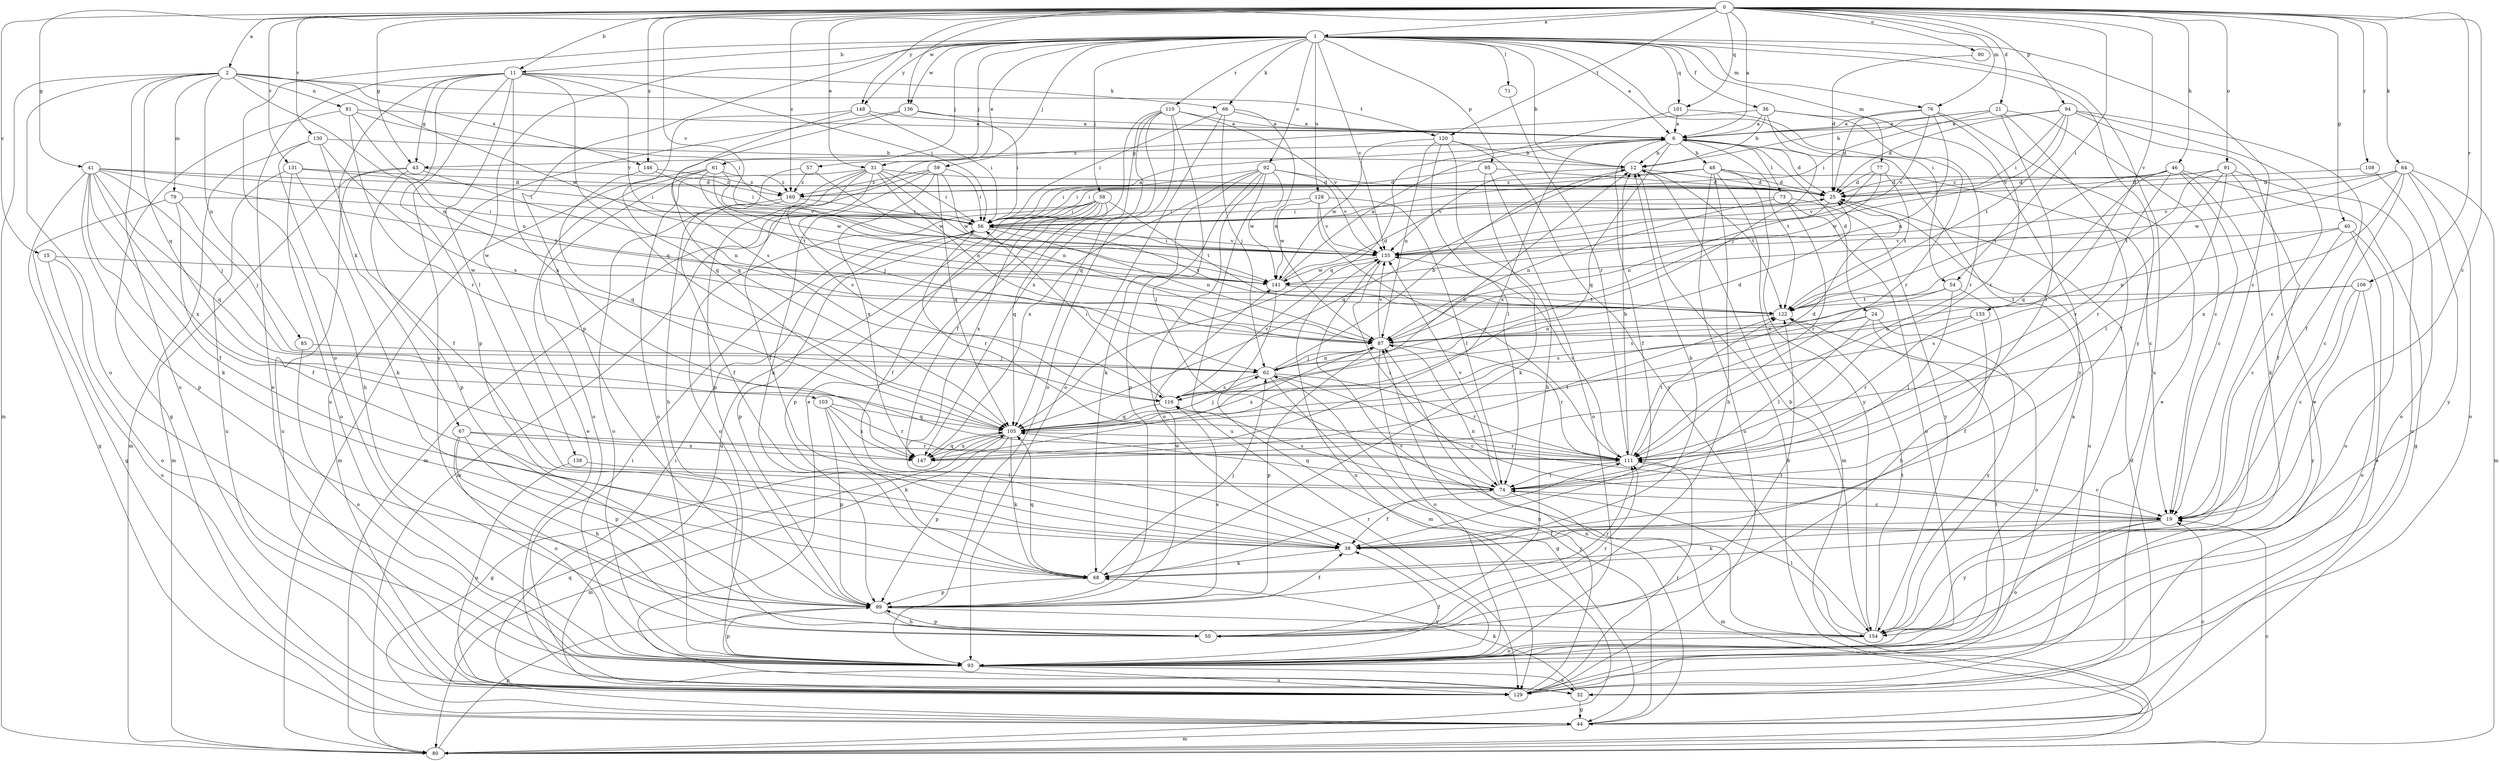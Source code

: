 strict digraph  {
0;
1;
2;
6;
11;
12;
15;
19;
21;
24;
25;
31;
32;
36;
38;
40;
41;
43;
44;
46;
48;
50;
54;
56;
57;
58;
59;
61;
62;
64;
66;
67;
68;
71;
73;
74;
76;
77;
79;
80;
81;
85;
87;
90;
91;
92;
93;
94;
95;
99;
101;
103;
105;
106;
108;
110;
111;
116;
120;
122;
128;
129;
130;
131;
133;
135;
136;
138;
141;
146;
147;
148;
154;
160;
0 -> 1  [label=a];
0 -> 2  [label=a];
0 -> 6  [label=a];
0 -> 11  [label=b];
0 -> 15  [label=c];
0 -> 19  [label=c];
0 -> 21  [label=d];
0 -> 31  [label=e];
0 -> 40  [label=g];
0 -> 41  [label=g];
0 -> 43  [label=g];
0 -> 46  [label=h];
0 -> 54  [label=i];
0 -> 64  [label=k];
0 -> 76  [label=m];
0 -> 90  [label=o];
0 -> 91  [label=o];
0 -> 94  [label=p];
0 -> 101  [label=q];
0 -> 106  [label=r];
0 -> 108  [label=r];
0 -> 120  [label=t];
0 -> 130  [label=v];
0 -> 131  [label=v];
0 -> 133  [label=v];
0 -> 135  [label=v];
0 -> 136  [label=w];
0 -> 146  [label=x];
0 -> 148  [label=y];
0 -> 160  [label=z];
1 -> 6  [label=a];
1 -> 11  [label=b];
1 -> 12  [label=b];
1 -> 19  [label=c];
1 -> 31  [label=e];
1 -> 36  [label=f];
1 -> 54  [label=i];
1 -> 57  [label=j];
1 -> 58  [label=j];
1 -> 59  [label=j];
1 -> 61  [label=j];
1 -> 66  [label=k];
1 -> 71  [label=l];
1 -> 76  [label=m];
1 -> 77  [label=m];
1 -> 92  [label=o];
1 -> 93  [label=o];
1 -> 95  [label=p];
1 -> 99  [label=p];
1 -> 101  [label=q];
1 -> 110  [label=r];
1 -> 128  [label=u];
1 -> 129  [label=u];
1 -> 135  [label=v];
1 -> 136  [label=w];
1 -> 138  [label=w];
1 -> 148  [label=y];
1 -> 154  [label=y];
2 -> 79  [label=m];
2 -> 80  [label=m];
2 -> 81  [label=n];
2 -> 85  [label=n];
2 -> 87  [label=n];
2 -> 93  [label=o];
2 -> 103  [label=q];
2 -> 120  [label=t];
2 -> 129  [label=u];
2 -> 141  [label=w];
2 -> 146  [label=x];
6 -> 12  [label=b];
6 -> 24  [label=d];
6 -> 25  [label=d];
6 -> 38  [label=f];
6 -> 43  [label=g];
6 -> 48  [label=h];
6 -> 73  [label=l];
6 -> 105  [label=q];
6 -> 122  [label=t];
6 -> 147  [label=x];
11 -> 32  [label=e];
11 -> 43  [label=g];
11 -> 56  [label=i];
11 -> 66  [label=k];
11 -> 67  [label=k];
11 -> 74  [label=l];
11 -> 99  [label=p];
11 -> 105  [label=q];
11 -> 135  [label=v];
11 -> 147  [label=x];
11 -> 154  [label=y];
12 -> 25  [label=d];
12 -> 105  [label=q];
12 -> 122  [label=t];
12 -> 135  [label=v];
15 -> 93  [label=o];
15 -> 129  [label=u];
15 -> 141  [label=w];
19 -> 38  [label=f];
19 -> 68  [label=k];
19 -> 87  [label=n];
19 -> 93  [label=o];
19 -> 154  [label=y];
21 -> 6  [label=a];
21 -> 12  [label=b];
21 -> 19  [label=c];
21 -> 38  [label=f];
21 -> 56  [label=i];
21 -> 74  [label=l];
24 -> 74  [label=l];
24 -> 87  [label=n];
24 -> 93  [label=o];
24 -> 116  [label=s];
24 -> 154  [label=y];
25 -> 56  [label=i];
25 -> 87  [label=n];
25 -> 129  [label=u];
31 -> 25  [label=d];
31 -> 38  [label=f];
31 -> 56  [label=i];
31 -> 62  [label=j];
31 -> 87  [label=n];
31 -> 93  [label=o];
31 -> 99  [label=p];
31 -> 116  [label=s];
31 -> 141  [label=w];
32 -> 44  [label=g];
32 -> 56  [label=i];
32 -> 68  [label=k];
36 -> 6  [label=a];
36 -> 12  [label=b];
36 -> 62  [label=j];
36 -> 111  [label=r];
36 -> 154  [label=y];
36 -> 160  [label=z];
38 -> 12  [label=b];
38 -> 68  [label=k];
40 -> 19  [label=c];
40 -> 32  [label=e];
40 -> 87  [label=n];
40 -> 93  [label=o];
40 -> 135  [label=v];
41 -> 25  [label=d];
41 -> 38  [label=f];
41 -> 44  [label=g];
41 -> 56  [label=i];
41 -> 62  [label=j];
41 -> 68  [label=k];
41 -> 99  [label=p];
41 -> 105  [label=q];
41 -> 122  [label=t];
41 -> 147  [label=x];
43 -> 80  [label=m];
43 -> 87  [label=n];
43 -> 99  [label=p];
43 -> 129  [label=u];
43 -> 160  [label=z];
44 -> 19  [label=c];
44 -> 25  [label=d];
44 -> 62  [label=j];
44 -> 80  [label=m];
44 -> 87  [label=n];
44 -> 105  [label=q];
46 -> 19  [label=c];
46 -> 25  [label=d];
46 -> 44  [label=g];
46 -> 68  [label=k];
46 -> 105  [label=q];
46 -> 111  [label=r];
46 -> 122  [label=t];
48 -> 19  [label=c];
48 -> 25  [label=d];
48 -> 50  [label=h];
48 -> 56  [label=i];
48 -> 80  [label=m];
48 -> 129  [label=u];
48 -> 154  [label=y];
48 -> 160  [label=z];
50 -> 99  [label=p];
50 -> 111  [label=r];
50 -> 122  [label=t];
54 -> 50  [label=h];
54 -> 74  [label=l];
54 -> 116  [label=s];
54 -> 122  [label=t];
56 -> 6  [label=a];
56 -> 87  [label=n];
56 -> 99  [label=p];
56 -> 111  [label=r];
56 -> 122  [label=t];
56 -> 135  [label=v];
57 -> 50  [label=h];
57 -> 141  [label=w];
57 -> 160  [label=z];
58 -> 38  [label=f];
58 -> 56  [label=i];
58 -> 80  [label=m];
58 -> 93  [label=o];
58 -> 99  [label=p];
58 -> 105  [label=q];
58 -> 122  [label=t];
58 -> 129  [label=u];
58 -> 147  [label=x];
59 -> 56  [label=i];
59 -> 68  [label=k];
59 -> 80  [label=m];
59 -> 87  [label=n];
59 -> 105  [label=q];
59 -> 147  [label=x];
59 -> 160  [label=z];
61 -> 32  [label=e];
61 -> 80  [label=m];
61 -> 93  [label=o];
61 -> 122  [label=t];
61 -> 135  [label=v];
61 -> 141  [label=w];
61 -> 160  [label=z];
62 -> 12  [label=b];
62 -> 19  [label=c];
62 -> 25  [label=d];
62 -> 44  [label=g];
62 -> 87  [label=n];
62 -> 111  [label=r];
62 -> 116  [label=s];
64 -> 19  [label=c];
64 -> 25  [label=d];
64 -> 80  [label=m];
64 -> 93  [label=o];
64 -> 135  [label=v];
64 -> 141  [label=w];
64 -> 147  [label=x];
64 -> 154  [label=y];
66 -> 6  [label=a];
66 -> 56  [label=i];
66 -> 62  [label=j];
66 -> 87  [label=n];
66 -> 93  [label=o];
67 -> 50  [label=h];
67 -> 93  [label=o];
67 -> 99  [label=p];
67 -> 111  [label=r];
67 -> 147  [label=x];
68 -> 62  [label=j];
68 -> 99  [label=p];
68 -> 105  [label=q];
68 -> 111  [label=r];
71 -> 111  [label=r];
73 -> 56  [label=i];
73 -> 87  [label=n];
73 -> 93  [label=o];
73 -> 111  [label=r];
73 -> 154  [label=y];
74 -> 19  [label=c];
74 -> 38  [label=f];
74 -> 80  [label=m];
74 -> 105  [label=q];
74 -> 116  [label=s];
74 -> 135  [label=v];
76 -> 6  [label=a];
76 -> 25  [label=d];
76 -> 32  [label=e];
76 -> 87  [label=n];
76 -> 111  [label=r];
76 -> 135  [label=v];
77 -> 25  [label=d];
77 -> 122  [label=t];
77 -> 135  [label=v];
77 -> 141  [label=w];
79 -> 38  [label=f];
79 -> 44  [label=g];
79 -> 56  [label=i];
79 -> 62  [label=j];
80 -> 12  [label=b];
80 -> 19  [label=c];
80 -> 99  [label=p];
81 -> 6  [label=a];
81 -> 44  [label=g];
81 -> 56  [label=i];
81 -> 87  [label=n];
81 -> 111  [label=r];
85 -> 62  [label=j];
85 -> 93  [label=o];
87 -> 62  [label=j];
87 -> 93  [label=o];
87 -> 99  [label=p];
87 -> 111  [label=r];
87 -> 135  [label=v];
87 -> 147  [label=x];
90 -> 25  [label=d];
91 -> 25  [label=d];
91 -> 38  [label=f];
91 -> 74  [label=l];
91 -> 111  [label=r];
91 -> 122  [label=t];
91 -> 129  [label=u];
91 -> 160  [label=z];
92 -> 25  [label=d];
92 -> 56  [label=i];
92 -> 68  [label=k];
92 -> 93  [label=o];
92 -> 99  [label=p];
92 -> 129  [label=u];
92 -> 135  [label=v];
92 -> 141  [label=w];
92 -> 147  [label=x];
93 -> 32  [label=e];
93 -> 38  [label=f];
93 -> 99  [label=p];
93 -> 129  [label=u];
94 -> 6  [label=a];
94 -> 19  [label=c];
94 -> 25  [label=d];
94 -> 32  [label=e];
94 -> 38  [label=f];
94 -> 56  [label=i];
94 -> 122  [label=t];
94 -> 135  [label=v];
95 -> 25  [label=d];
95 -> 56  [label=i];
95 -> 68  [label=k];
95 -> 93  [label=o];
99 -> 38  [label=f];
99 -> 50  [label=h];
99 -> 111  [label=r];
99 -> 116  [label=s];
99 -> 141  [label=w];
99 -> 154  [label=y];
101 -> 6  [label=a];
101 -> 105  [label=q];
101 -> 111  [label=r];
103 -> 68  [label=k];
103 -> 99  [label=p];
103 -> 105  [label=q];
103 -> 111  [label=r];
103 -> 147  [label=x];
105 -> 12  [label=b];
105 -> 25  [label=d];
105 -> 44  [label=g];
105 -> 62  [label=j];
105 -> 68  [label=k];
105 -> 80  [label=m];
105 -> 99  [label=p];
105 -> 111  [label=r];
105 -> 147  [label=x];
106 -> 19  [label=c];
106 -> 93  [label=o];
106 -> 116  [label=s];
106 -> 122  [label=t];
106 -> 154  [label=y];
108 -> 25  [label=d];
108 -> 93  [label=o];
110 -> 6  [label=a];
110 -> 32  [label=e];
110 -> 38  [label=f];
110 -> 74  [label=l];
110 -> 93  [label=o];
110 -> 105  [label=q];
110 -> 135  [label=v];
110 -> 147  [label=x];
111 -> 12  [label=b];
111 -> 19  [label=c];
111 -> 74  [label=l];
111 -> 122  [label=t];
111 -> 135  [label=v];
116 -> 56  [label=i];
116 -> 105  [label=q];
116 -> 135  [label=v];
120 -> 12  [label=b];
120 -> 50  [label=h];
120 -> 74  [label=l];
120 -> 87  [label=n];
120 -> 141  [label=w];
120 -> 154  [label=y];
122 -> 87  [label=n];
128 -> 56  [label=i];
128 -> 74  [label=l];
128 -> 111  [label=r];
128 -> 135  [label=v];
128 -> 141  [label=w];
129 -> 6  [label=a];
129 -> 56  [label=i];
129 -> 87  [label=n];
129 -> 111  [label=r];
129 -> 122  [label=t];
130 -> 12  [label=b];
130 -> 38  [label=f];
130 -> 50  [label=h];
130 -> 80  [label=m];
130 -> 116  [label=s];
131 -> 25  [label=d];
131 -> 56  [label=i];
131 -> 68  [label=k];
131 -> 93  [label=o];
131 -> 129  [label=u];
133 -> 38  [label=f];
133 -> 87  [label=n];
133 -> 111  [label=r];
135 -> 56  [label=i];
135 -> 74  [label=l];
135 -> 129  [label=u];
135 -> 141  [label=w];
136 -> 6  [label=a];
136 -> 56  [label=i];
136 -> 105  [label=q];
136 -> 129  [label=u];
138 -> 74  [label=l];
138 -> 129  [label=u];
141 -> 6  [label=a];
141 -> 25  [label=d];
141 -> 80  [label=m];
141 -> 122  [label=t];
146 -> 56  [label=i];
146 -> 105  [label=q];
146 -> 160  [label=z];
147 -> 105  [label=q];
147 -> 122  [label=t];
148 -> 6  [label=a];
148 -> 56  [label=i];
148 -> 105  [label=q];
148 -> 116  [label=s];
154 -> 12  [label=b];
154 -> 74  [label=l];
154 -> 93  [label=o];
154 -> 122  [label=t];
154 -> 135  [label=v];
160 -> 38  [label=f];
160 -> 56  [label=i];
160 -> 93  [label=o];
}
